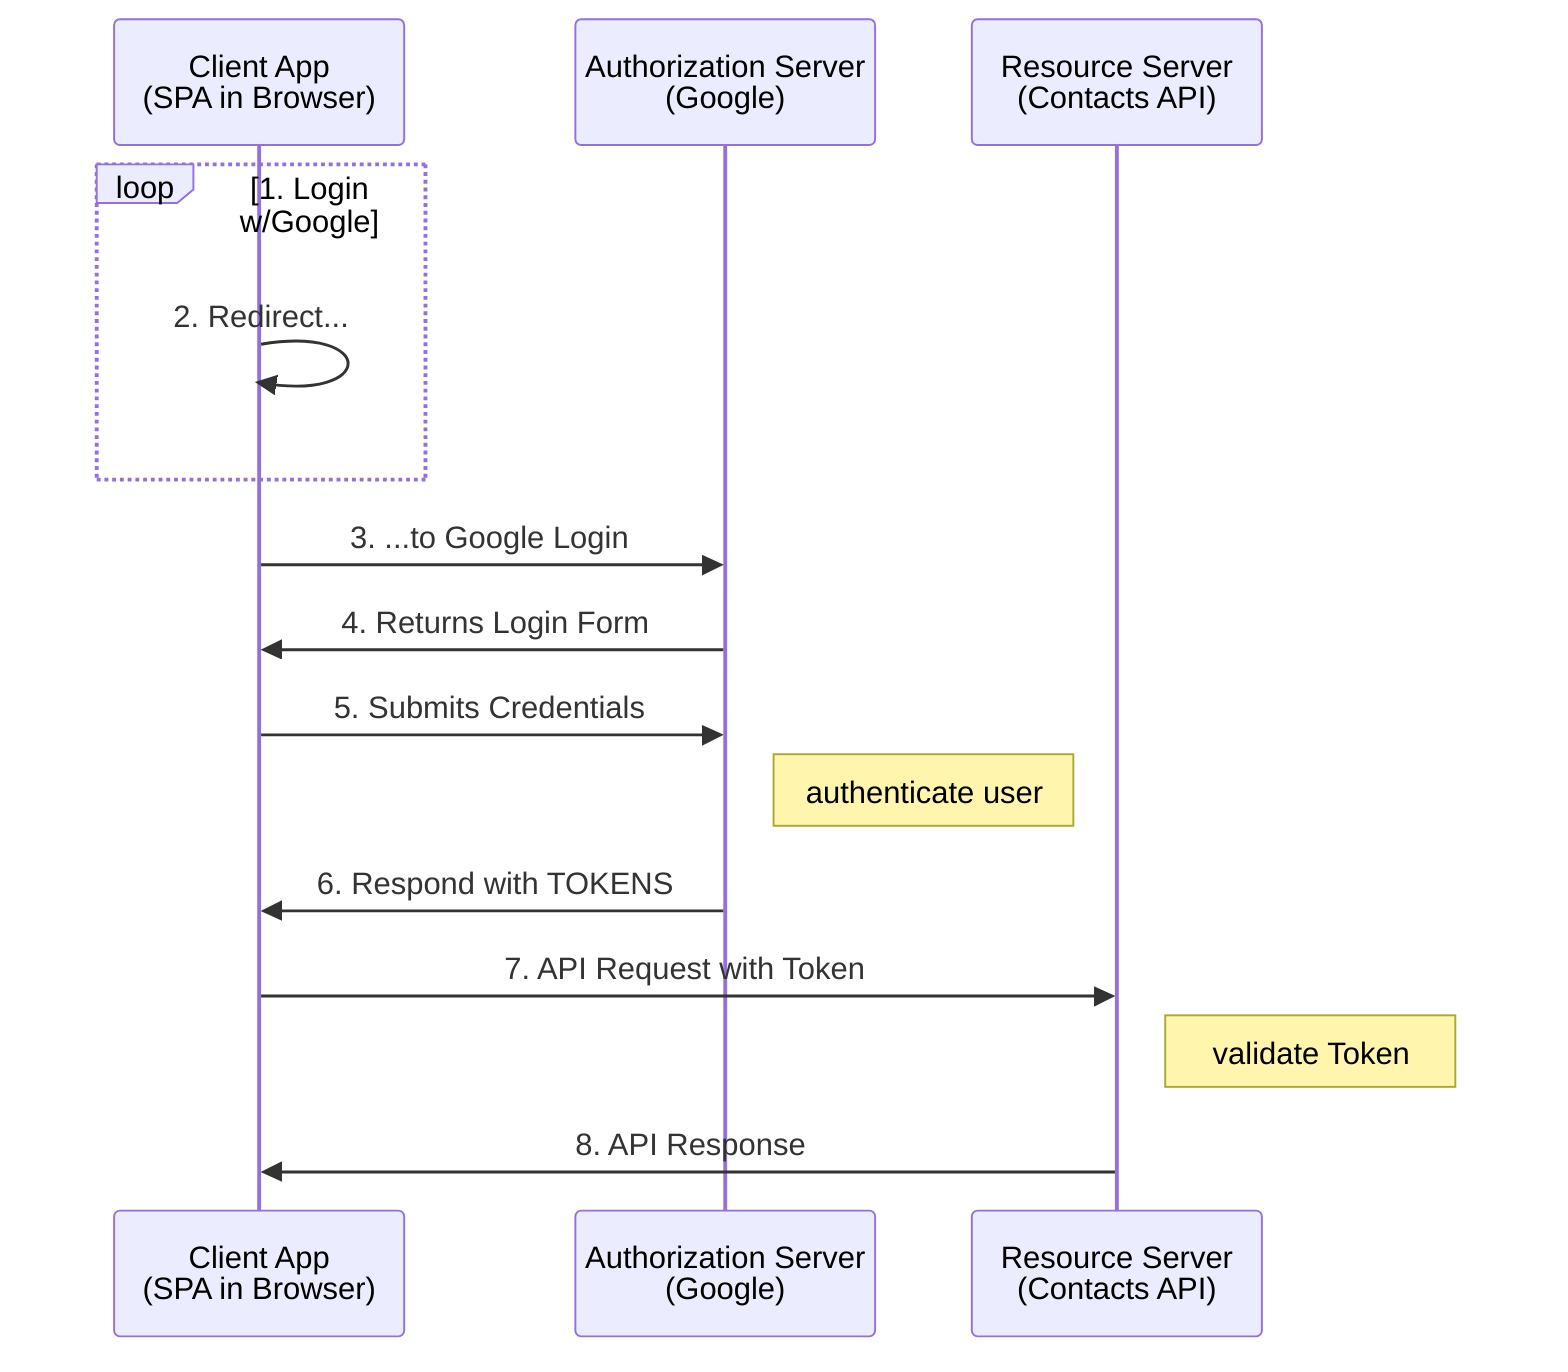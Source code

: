 sequenceDiagram
    participant CA as Client App<br/>(SPA in Browser)
    participant AS as Authorization Server<br/>(Google)
    participant RS as Resource Server<br/>(Contacts API)
    loop 1. Login w/Google
        CA->>CA: 2. Redirect...
    end
    CA->>AS: 3. ...to Google Login
    AS->>CA: 4. Returns Login Form
    CA->>AS: 5. Submits Credentials
    note right of AS: authenticate user
    AS->>CA: 6. Respond with TOKENS
    CA->>RS: 7. API Request with Token
    note right of RS: validate Token
    RS->>CA: 8. API Response